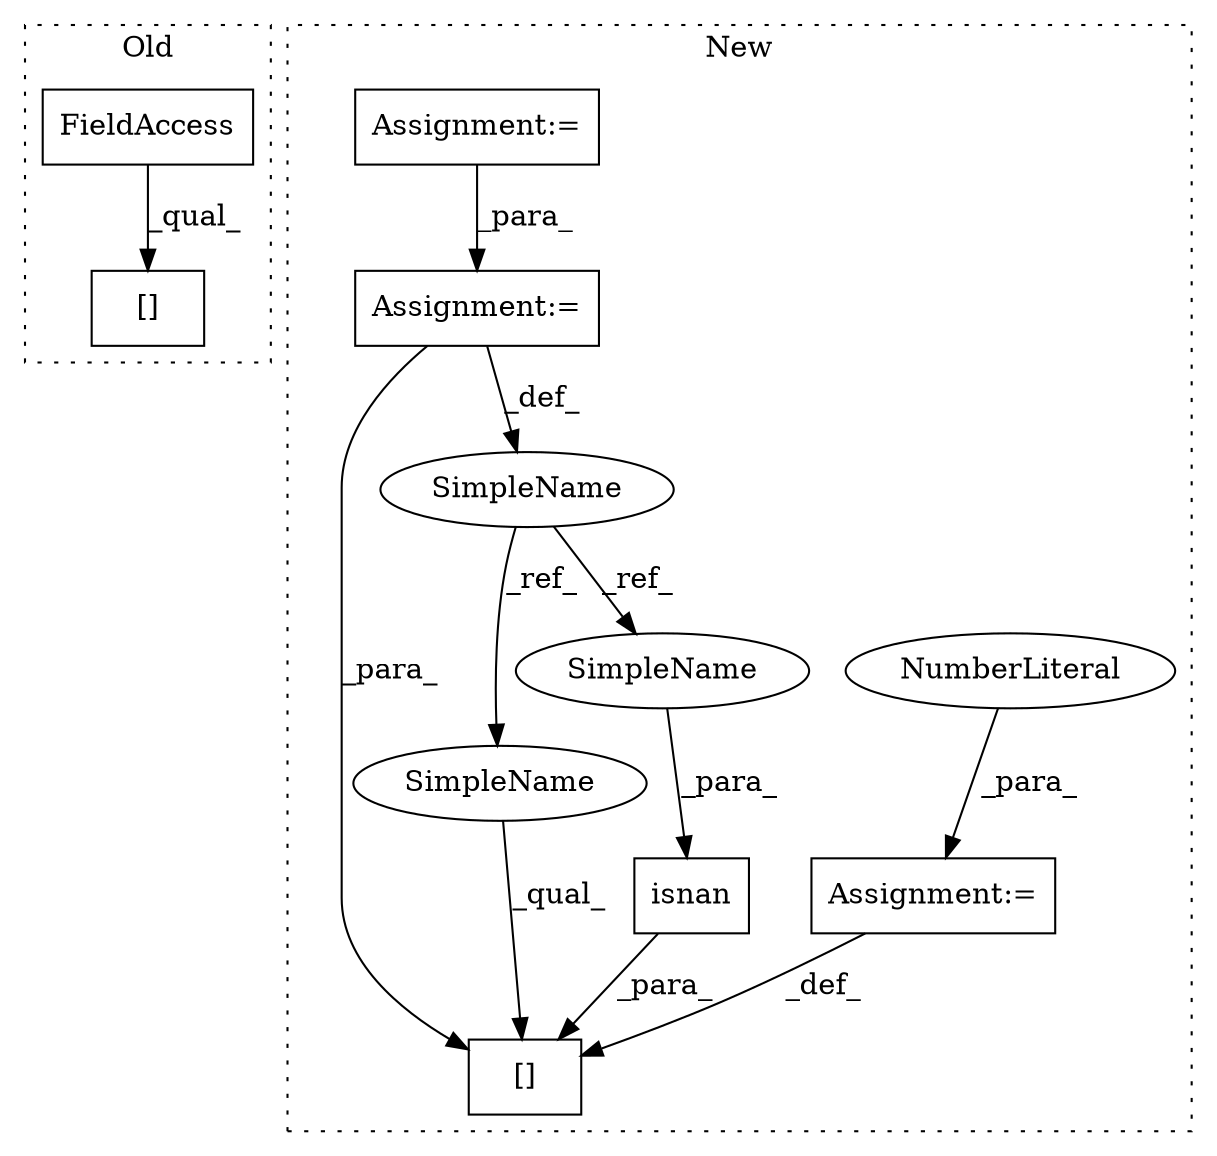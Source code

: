 digraph G {
subgraph cluster0 {
1 [label="[]" a="2" s="1448,1457" l="8,1" shape="box"];
9 [label="FieldAccess" a="22" s="1448" l="7" shape="box"];
label = "Old";
style="dotted";
}
subgraph cluster1 {
2 [label="isnan" a="32" s="2062,2073" l="6,1" shape="box"];
3 [label="[]" a="2" s="2050,2074" l="6,1" shape="box"];
4 [label="Assignment:=" a="7" s="2075" l="1" shape="box"];
5 [label="NumberLiteral" a="34" s="2076" l="1" shape="ellipse"];
6 [label="SimpleName" a="42" s="1841" l="5" shape="ellipse"];
7 [label="Assignment:=" a="7" s="1846" l="1" shape="box"];
8 [label="Assignment:=" a="7" s="1458" l="1" shape="box"];
10 [label="SimpleName" a="42" s="2050" l="5" shape="ellipse"];
11 [label="SimpleName" a="42" s="2068" l="5" shape="ellipse"];
label = "New";
style="dotted";
}
2 -> 3 [label="_para_"];
4 -> 3 [label="_def_"];
5 -> 4 [label="_para_"];
6 -> 11 [label="_ref_"];
6 -> 10 [label="_ref_"];
7 -> 6 [label="_def_"];
7 -> 3 [label="_para_"];
8 -> 7 [label="_para_"];
9 -> 1 [label="_qual_"];
10 -> 3 [label="_qual_"];
11 -> 2 [label="_para_"];
}